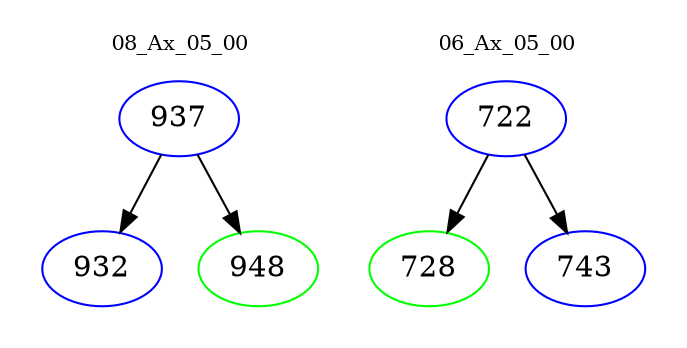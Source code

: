 digraph{
subgraph cluster_0 {
color = white
label = "08_Ax_05_00";
fontsize=10;
T0_937 [label="937", color="blue"]
T0_937 -> T0_932 [color="black"]
T0_932 [label="932", color="blue"]
T0_937 -> T0_948 [color="black"]
T0_948 [label="948", color="green"]
}
subgraph cluster_1 {
color = white
label = "06_Ax_05_00";
fontsize=10;
T1_722 [label="722", color="blue"]
T1_722 -> T1_728 [color="black"]
T1_728 [label="728", color="green"]
T1_722 -> T1_743 [color="black"]
T1_743 [label="743", color="blue"]
}
}
